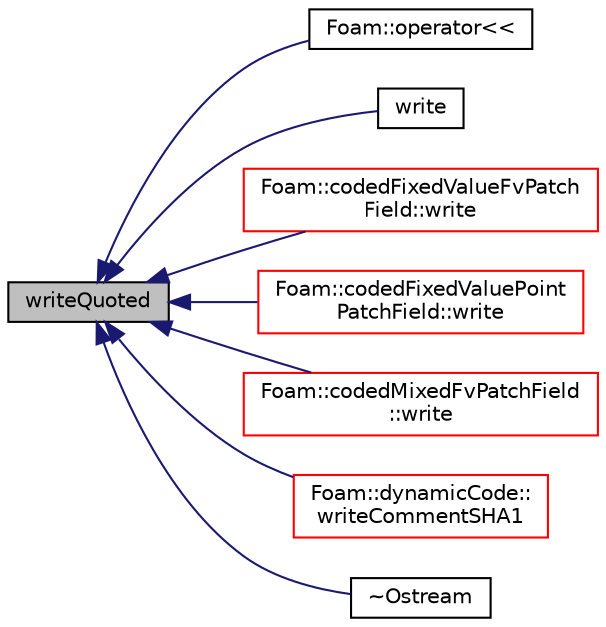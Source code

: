 digraph "writeQuoted"
{
  bgcolor="transparent";
  edge [fontname="Helvetica",fontsize="10",labelfontname="Helvetica",labelfontsize="10"];
  node [fontname="Helvetica",fontsize="10",shape=record];
  rankdir="LR";
  Node1 [label="writeQuoted",height=0.2,width=0.4,color="black", fillcolor="grey75", style="filled", fontcolor="black"];
  Node1 -> Node2 [dir="back",color="midnightblue",fontsize="10",style="solid",fontname="Helvetica"];
  Node2 [label="Foam::operator\<\<",height=0.2,width=0.4,color="black",URL="$a10909.html#aa6ea262bace7be173157d71554bc0ef3"];
  Node1 -> Node3 [dir="back",color="midnightblue",fontsize="10",style="solid",fontname="Helvetica"];
  Node3 [label="write",height=0.2,width=0.4,color="black",URL="$a01781.html#acfa58924440a2951aa3ab91cc70dcc67",tooltip="Write keyType. "];
  Node1 -> Node4 [dir="back",color="midnightblue",fontsize="10",style="solid",fontname="Helvetica"];
  Node4 [label="Foam::codedFixedValueFvPatch\lField::write",height=0.2,width=0.4,color="red",URL="$a00299.html#a0941061ad5a26be83b4107d05750ace6",tooltip="Write. "];
  Node1 -> Node5 [dir="back",color="midnightblue",fontsize="10",style="solid",fontname="Helvetica"];
  Node5 [label="Foam::codedFixedValuePoint\lPatchField::write",height=0.2,width=0.4,color="red",URL="$a00300.html#a0941061ad5a26be83b4107d05750ace6",tooltip="Write. "];
  Node1 -> Node6 [dir="back",color="midnightblue",fontsize="10",style="solid",fontname="Helvetica"];
  Node6 [label="Foam::codedMixedFvPatchField\l::write",height=0.2,width=0.4,color="red",URL="$a00302.html#a0941061ad5a26be83b4107d05750ace6",tooltip="Write. "];
  Node1 -> Node7 [dir="back",color="midnightblue",fontsize="10",style="solid",fontname="Helvetica"];
  Node7 [label="Foam::dynamicCode::\lwriteCommentSHA1",height=0.2,width=0.4,color="red",URL="$a00603.html#ae89eae7682c12a06b6105531bdb09f15",tooltip="Write SHA1 value as C-comment. "];
  Node1 -> Node8 [dir="back",color="midnightblue",fontsize="10",style="solid",fontname="Helvetica"];
  Node8 [label="~Ostream",height=0.2,width=0.4,color="black",URL="$a01781.html#af5816dc0d854714cdc7cf6bb559df425",tooltip="Destructor. "];
}
